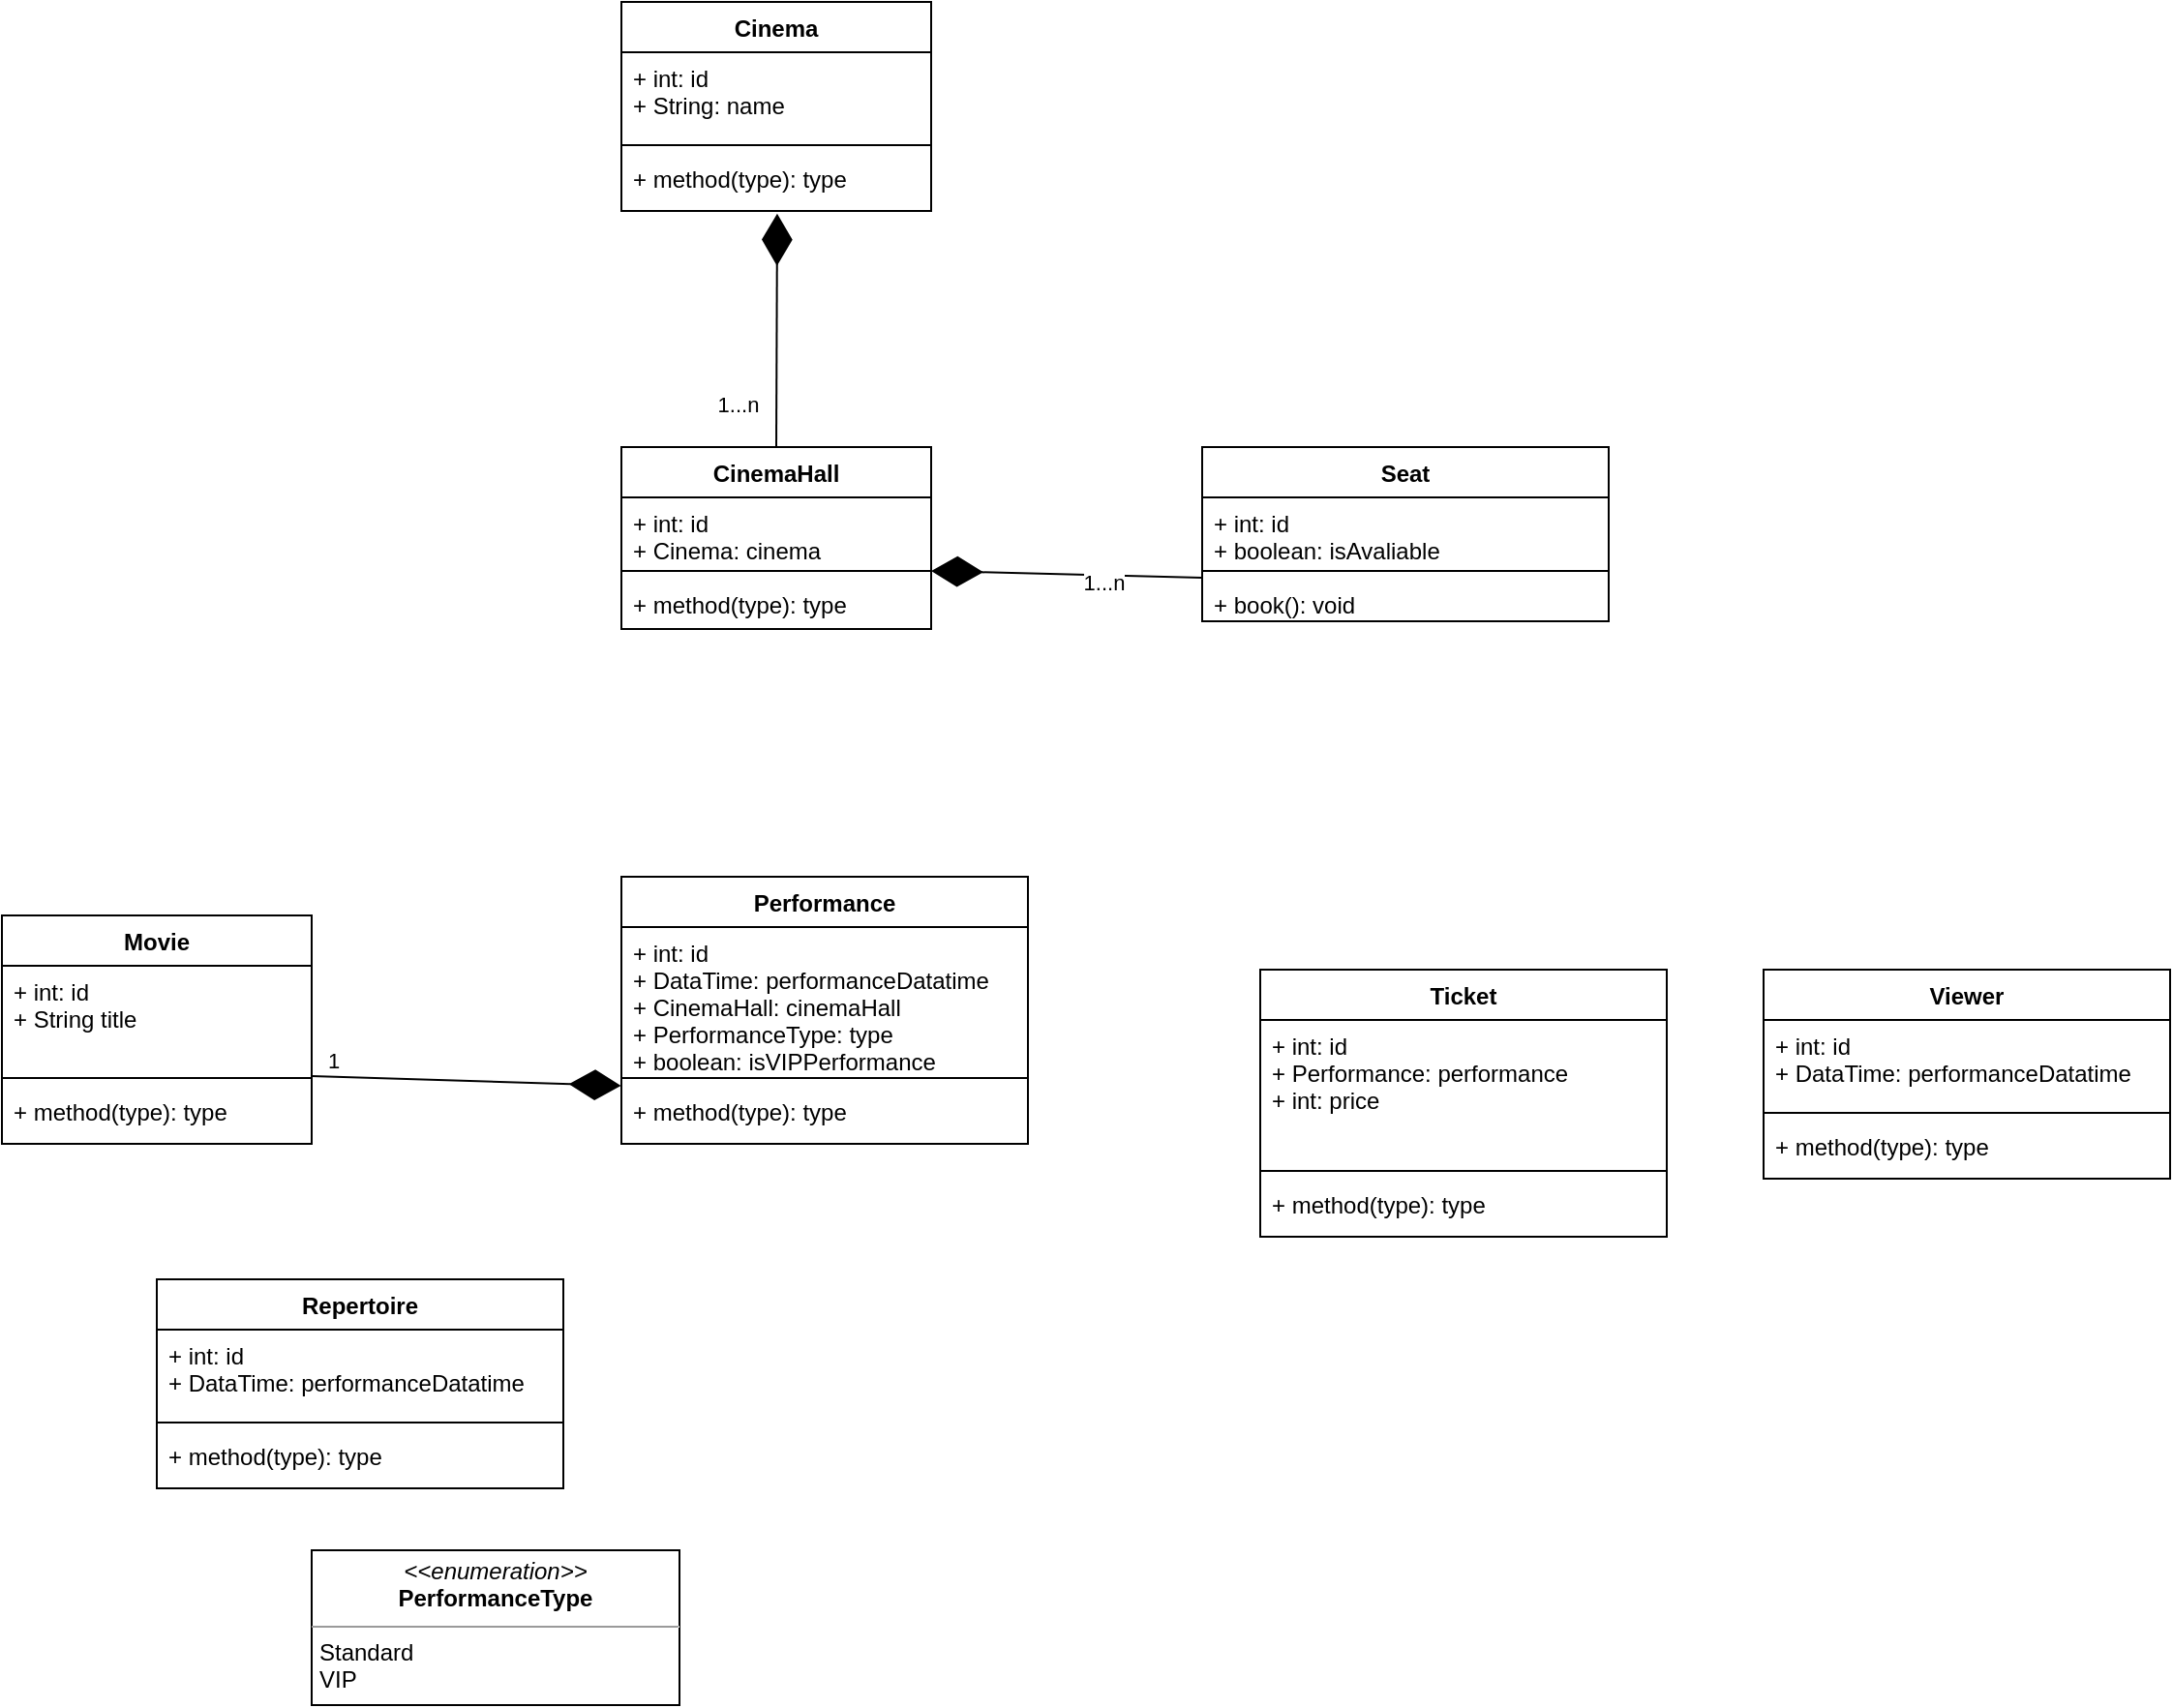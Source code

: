 <mxfile version="15.8.6" type="github">
  <diagram id="lEFh3jHCK-Ihd6-fgnPO" name="Page-1">
    <mxGraphModel dx="862" dy="1651" grid="1" gridSize="10" guides="1" tooltips="1" connect="1" arrows="1" fold="1" page="1" pageScale="1" pageWidth="827" pageHeight="1169" math="0" shadow="0">
      <root>
        <mxCell id="0" />
        <mxCell id="1" parent="0" />
        <mxCell id="EIXfM4py0M9A67wGY_pE-52" value="CinemaHall" style="swimlane;fontStyle=1;align=center;verticalAlign=top;childLayout=stackLayout;horizontal=1;startSize=26;horizontalStack=0;resizeParent=1;resizeParentMax=0;resizeLast=0;collapsible=1;marginBottom=0;" parent="1" vertex="1">
          <mxGeometry x="360" y="10" width="160" height="94" as="geometry" />
        </mxCell>
        <mxCell id="EIXfM4py0M9A67wGY_pE-53" value="+ int: id&#xa;+ Cinema: cinema" style="text;strokeColor=none;fillColor=none;align=left;verticalAlign=top;spacingLeft=4;spacingRight=4;overflow=hidden;rotatable=0;points=[[0,0.5],[1,0.5]];portConstraint=eastwest;" parent="EIXfM4py0M9A67wGY_pE-52" vertex="1">
          <mxGeometry y="26" width="160" height="34" as="geometry" />
        </mxCell>
        <mxCell id="EIXfM4py0M9A67wGY_pE-54" value="" style="line;strokeWidth=1;fillColor=none;align=left;verticalAlign=middle;spacingTop=-1;spacingLeft=3;spacingRight=3;rotatable=0;labelPosition=right;points=[];portConstraint=eastwest;" parent="EIXfM4py0M9A67wGY_pE-52" vertex="1">
          <mxGeometry y="60" width="160" height="8" as="geometry" />
        </mxCell>
        <mxCell id="EIXfM4py0M9A67wGY_pE-55" value="+ method(type): type" style="text;strokeColor=none;fillColor=none;align=left;verticalAlign=top;spacingLeft=4;spacingRight=4;overflow=hidden;rotatable=0;points=[[0,0.5],[1,0.5]];portConstraint=eastwest;" parent="EIXfM4py0M9A67wGY_pE-52" vertex="1">
          <mxGeometry y="68" width="160" height="26" as="geometry" />
        </mxCell>
        <mxCell id="EIXfM4py0M9A67wGY_pE-56" value="Cinema" style="swimlane;fontStyle=1;align=center;verticalAlign=top;childLayout=stackLayout;horizontal=1;startSize=26;horizontalStack=0;resizeParent=1;resizeParentMax=0;resizeLast=0;collapsible=1;marginBottom=0;" parent="1" vertex="1">
          <mxGeometry x="360" y="-220" width="160" height="108" as="geometry" />
        </mxCell>
        <mxCell id="EIXfM4py0M9A67wGY_pE-57" value="+ int: id&#xa;+ String: name" style="text;strokeColor=none;fillColor=none;align=left;verticalAlign=top;spacingLeft=4;spacingRight=4;overflow=hidden;rotatable=0;points=[[0,0.5],[1,0.5]];portConstraint=eastwest;" parent="EIXfM4py0M9A67wGY_pE-56" vertex="1">
          <mxGeometry y="26" width="160" height="44" as="geometry" />
        </mxCell>
        <mxCell id="EIXfM4py0M9A67wGY_pE-58" value="" style="line;strokeWidth=1;fillColor=none;align=left;verticalAlign=middle;spacingTop=-1;spacingLeft=3;spacingRight=3;rotatable=0;labelPosition=right;points=[];portConstraint=eastwest;" parent="EIXfM4py0M9A67wGY_pE-56" vertex="1">
          <mxGeometry y="70" width="160" height="8" as="geometry" />
        </mxCell>
        <mxCell id="EIXfM4py0M9A67wGY_pE-59" value="+ method(type): type" style="text;strokeColor=none;fillColor=none;align=left;verticalAlign=top;spacingLeft=4;spacingRight=4;overflow=hidden;rotatable=0;points=[[0,0.5],[1,0.5]];portConstraint=eastwest;" parent="EIXfM4py0M9A67wGY_pE-56" vertex="1">
          <mxGeometry y="78" width="160" height="30" as="geometry" />
        </mxCell>
        <mxCell id="EIXfM4py0M9A67wGY_pE-72" value="" style="endArrow=diamondThin;endFill=1;endSize=24;html=1;rounded=0;entryX=0.503;entryY=1.045;entryDx=0;entryDy=0;entryPerimeter=0;exitX=0.5;exitY=0;exitDx=0;exitDy=0;" parent="1" source="EIXfM4py0M9A67wGY_pE-52" target="EIXfM4py0M9A67wGY_pE-59" edge="1">
          <mxGeometry width="160" relative="1" as="geometry">
            <mxPoint x="230" y="132" as="sourcePoint" />
            <mxPoint x="490" y="160" as="targetPoint" />
          </mxGeometry>
        </mxCell>
        <mxCell id="EIXfM4py0M9A67wGY_pE-73" value="1...n" style="edgeLabel;html=1;align=center;verticalAlign=middle;resizable=0;points=[];" parent="EIXfM4py0M9A67wGY_pE-72" vertex="1" connectable="0">
          <mxGeometry x="-0.57" y="-1" relative="1" as="geometry">
            <mxPoint x="-21" y="4" as="offset" />
          </mxGeometry>
        </mxCell>
        <mxCell id="EIXfM4py0M9A67wGY_pE-75" value="Movie" style="swimlane;fontStyle=1;align=center;verticalAlign=top;childLayout=stackLayout;horizontal=1;startSize=26;horizontalStack=0;resizeParent=1;resizeParentMax=0;resizeLast=0;collapsible=1;marginBottom=0;" parent="1" vertex="1">
          <mxGeometry x="40" y="252" width="160" height="118" as="geometry" />
        </mxCell>
        <mxCell id="EIXfM4py0M9A67wGY_pE-76" value="+ int: id&#xa;+ String title" style="text;strokeColor=none;fillColor=none;align=left;verticalAlign=top;spacingLeft=4;spacingRight=4;overflow=hidden;rotatable=0;points=[[0,0.5],[1,0.5]];portConstraint=eastwest;" parent="EIXfM4py0M9A67wGY_pE-75" vertex="1">
          <mxGeometry y="26" width="160" height="54" as="geometry" />
        </mxCell>
        <mxCell id="EIXfM4py0M9A67wGY_pE-77" value="" style="line;strokeWidth=1;fillColor=none;align=left;verticalAlign=middle;spacingTop=-1;spacingLeft=3;spacingRight=3;rotatable=0;labelPosition=right;points=[];portConstraint=eastwest;" parent="EIXfM4py0M9A67wGY_pE-75" vertex="1">
          <mxGeometry y="80" width="160" height="8" as="geometry" />
        </mxCell>
        <mxCell id="EIXfM4py0M9A67wGY_pE-78" value="+ method(type): type" style="text;strokeColor=none;fillColor=none;align=left;verticalAlign=top;spacingLeft=4;spacingRight=4;overflow=hidden;rotatable=0;points=[[0,0.5],[1,0.5]];portConstraint=eastwest;" parent="EIXfM4py0M9A67wGY_pE-75" vertex="1">
          <mxGeometry y="88" width="160" height="30" as="geometry" />
        </mxCell>
        <mxCell id="EIXfM4py0M9A67wGY_pE-79" value="Performance" style="swimlane;fontStyle=1;align=center;verticalAlign=top;childLayout=stackLayout;horizontal=1;startSize=26;horizontalStack=0;resizeParent=1;resizeParentMax=0;resizeLast=0;collapsible=1;marginBottom=0;" parent="1" vertex="1">
          <mxGeometry x="360" y="232" width="210" height="138" as="geometry" />
        </mxCell>
        <mxCell id="EIXfM4py0M9A67wGY_pE-80" value="+ int: id&#xa;+ DataTime: performanceDatatime&#xa;+ CinemaHall: cinemaHall&#xa;+ PerformanceType: type&#xa;+ boolean: isVIPPerformance" style="text;strokeColor=none;fillColor=none;align=left;verticalAlign=top;spacingLeft=4;spacingRight=4;overflow=hidden;rotatable=0;points=[[0,0.5],[1,0.5]];portConstraint=eastwest;" parent="EIXfM4py0M9A67wGY_pE-79" vertex="1">
          <mxGeometry y="26" width="210" height="74" as="geometry" />
        </mxCell>
        <mxCell id="EIXfM4py0M9A67wGY_pE-81" value="" style="line;strokeWidth=1;fillColor=none;align=left;verticalAlign=middle;spacingTop=-1;spacingLeft=3;spacingRight=3;rotatable=0;labelPosition=right;points=[];portConstraint=eastwest;" parent="EIXfM4py0M9A67wGY_pE-79" vertex="1">
          <mxGeometry y="100" width="210" height="8" as="geometry" />
        </mxCell>
        <mxCell id="EIXfM4py0M9A67wGY_pE-82" value="+ method(type): type" style="text;strokeColor=none;fillColor=none;align=left;verticalAlign=top;spacingLeft=4;spacingRight=4;overflow=hidden;rotatable=0;points=[[0,0.5],[1,0.5]];portConstraint=eastwest;" parent="EIXfM4py0M9A67wGY_pE-79" vertex="1">
          <mxGeometry y="108" width="210" height="30" as="geometry" />
        </mxCell>
        <mxCell id="EIXfM4py0M9A67wGY_pE-83" value="" style="endArrow=diamondThin;endFill=1;endSize=24;html=1;rounded=0;entryX=-0.001;entryY=1.108;entryDx=0;entryDy=0;entryPerimeter=0;" parent="1" target="EIXfM4py0M9A67wGY_pE-80" edge="1">
          <mxGeometry width="160" relative="1" as="geometry">
            <mxPoint x="200" y="335" as="sourcePoint" />
            <mxPoint x="350" y="338.5" as="targetPoint" />
          </mxGeometry>
        </mxCell>
        <mxCell id="EIXfM4py0M9A67wGY_pE-84" value="1" style="edgeLabel;html=1;align=center;verticalAlign=middle;resizable=0;points=[];" parent="EIXfM4py0M9A67wGY_pE-83" vertex="1" connectable="0">
          <mxGeometry x="-0.57" y="-1" relative="1" as="geometry">
            <mxPoint x="-24" y="-10" as="offset" />
          </mxGeometry>
        </mxCell>
        <mxCell id="g2iIuDvxWhIR8F49OHt_-1" value="Viewer" style="swimlane;fontStyle=1;align=center;verticalAlign=top;childLayout=stackLayout;horizontal=1;startSize=26;horizontalStack=0;resizeParent=1;resizeParentMax=0;resizeLast=0;collapsible=1;marginBottom=0;" vertex="1" parent="1">
          <mxGeometry x="950" y="280" width="210" height="108" as="geometry" />
        </mxCell>
        <mxCell id="g2iIuDvxWhIR8F49OHt_-2" value="+ int: id&#xa;+ DataTime: performanceDatatime" style="text;strokeColor=none;fillColor=none;align=left;verticalAlign=top;spacingLeft=4;spacingRight=4;overflow=hidden;rotatable=0;points=[[0,0.5],[1,0.5]];portConstraint=eastwest;" vertex="1" parent="g2iIuDvxWhIR8F49OHt_-1">
          <mxGeometry y="26" width="210" height="44" as="geometry" />
        </mxCell>
        <mxCell id="g2iIuDvxWhIR8F49OHt_-3" value="" style="line;strokeWidth=1;fillColor=none;align=left;verticalAlign=middle;spacingTop=-1;spacingLeft=3;spacingRight=3;rotatable=0;labelPosition=right;points=[];portConstraint=eastwest;" vertex="1" parent="g2iIuDvxWhIR8F49OHt_-1">
          <mxGeometry y="70" width="210" height="8" as="geometry" />
        </mxCell>
        <mxCell id="g2iIuDvxWhIR8F49OHt_-4" value="+ method(type): type" style="text;strokeColor=none;fillColor=none;align=left;verticalAlign=top;spacingLeft=4;spacingRight=4;overflow=hidden;rotatable=0;points=[[0,0.5],[1,0.5]];portConstraint=eastwest;" vertex="1" parent="g2iIuDvxWhIR8F49OHt_-1">
          <mxGeometry y="78" width="210" height="30" as="geometry" />
        </mxCell>
        <mxCell id="g2iIuDvxWhIR8F49OHt_-6" value="Ticket" style="swimlane;fontStyle=1;align=center;verticalAlign=top;childLayout=stackLayout;horizontal=1;startSize=26;horizontalStack=0;resizeParent=1;resizeParentMax=0;resizeLast=0;collapsible=1;marginBottom=0;" vertex="1" parent="1">
          <mxGeometry x="690" y="280" width="210" height="138" as="geometry" />
        </mxCell>
        <mxCell id="g2iIuDvxWhIR8F49OHt_-7" value="+ int: id&#xa;+ Performance: performance&#xa;+ int: price" style="text;strokeColor=none;fillColor=none;align=left;verticalAlign=top;spacingLeft=4;spacingRight=4;overflow=hidden;rotatable=0;points=[[0,0.5],[1,0.5]];portConstraint=eastwest;" vertex="1" parent="g2iIuDvxWhIR8F49OHt_-6">
          <mxGeometry y="26" width="210" height="74" as="geometry" />
        </mxCell>
        <mxCell id="g2iIuDvxWhIR8F49OHt_-8" value="" style="line;strokeWidth=1;fillColor=none;align=left;verticalAlign=middle;spacingTop=-1;spacingLeft=3;spacingRight=3;rotatable=0;labelPosition=right;points=[];portConstraint=eastwest;" vertex="1" parent="g2iIuDvxWhIR8F49OHt_-6">
          <mxGeometry y="100" width="210" height="8" as="geometry" />
        </mxCell>
        <mxCell id="g2iIuDvxWhIR8F49OHt_-9" value="+ method(type): type" style="text;strokeColor=none;fillColor=none;align=left;verticalAlign=top;spacingLeft=4;spacingRight=4;overflow=hidden;rotatable=0;points=[[0,0.5],[1,0.5]];portConstraint=eastwest;" vertex="1" parent="g2iIuDvxWhIR8F49OHt_-6">
          <mxGeometry y="108" width="210" height="30" as="geometry" />
        </mxCell>
        <mxCell id="g2iIuDvxWhIR8F49OHt_-10" value="Seat" style="swimlane;fontStyle=1;align=center;verticalAlign=top;childLayout=stackLayout;horizontal=1;startSize=26;horizontalStack=0;resizeParent=1;resizeParentMax=0;resizeLast=0;collapsible=1;marginBottom=0;" vertex="1" parent="1">
          <mxGeometry x="660" y="10" width="210" height="90" as="geometry" />
        </mxCell>
        <mxCell id="g2iIuDvxWhIR8F49OHt_-11" value="+ int: id&#xa;+ boolean: isAvaliable&#xa;" style="text;strokeColor=none;fillColor=none;align=left;verticalAlign=top;spacingLeft=4;spacingRight=4;overflow=hidden;rotatable=0;points=[[0,0.5],[1,0.5]];portConstraint=eastwest;" vertex="1" parent="g2iIuDvxWhIR8F49OHt_-10">
          <mxGeometry y="26" width="210" height="34" as="geometry" />
        </mxCell>
        <mxCell id="g2iIuDvxWhIR8F49OHt_-12" value="" style="line;strokeWidth=1;fillColor=none;align=left;verticalAlign=middle;spacingTop=-1;spacingLeft=3;spacingRight=3;rotatable=0;labelPosition=right;points=[];portConstraint=eastwest;" vertex="1" parent="g2iIuDvxWhIR8F49OHt_-10">
          <mxGeometry y="60" width="210" height="8" as="geometry" />
        </mxCell>
        <mxCell id="g2iIuDvxWhIR8F49OHt_-13" value="+ book(): void" style="text;strokeColor=none;fillColor=none;align=left;verticalAlign=top;spacingLeft=4;spacingRight=4;overflow=hidden;rotatable=0;points=[[0,0.5],[1,0.5]];portConstraint=eastwest;" vertex="1" parent="g2iIuDvxWhIR8F49OHt_-10">
          <mxGeometry y="68" width="210" height="22" as="geometry" />
        </mxCell>
        <mxCell id="g2iIuDvxWhIR8F49OHt_-14" value="Repertoire" style="swimlane;fontStyle=1;align=center;verticalAlign=top;childLayout=stackLayout;horizontal=1;startSize=26;horizontalStack=0;resizeParent=1;resizeParentMax=0;resizeLast=0;collapsible=1;marginBottom=0;" vertex="1" parent="1">
          <mxGeometry x="120" y="440" width="210" height="108" as="geometry" />
        </mxCell>
        <mxCell id="g2iIuDvxWhIR8F49OHt_-15" value="+ int: id&#xa;+ DataTime: performanceDatatime" style="text;strokeColor=none;fillColor=none;align=left;verticalAlign=top;spacingLeft=4;spacingRight=4;overflow=hidden;rotatable=0;points=[[0,0.5],[1,0.5]];portConstraint=eastwest;" vertex="1" parent="g2iIuDvxWhIR8F49OHt_-14">
          <mxGeometry y="26" width="210" height="44" as="geometry" />
        </mxCell>
        <mxCell id="g2iIuDvxWhIR8F49OHt_-16" value="" style="line;strokeWidth=1;fillColor=none;align=left;verticalAlign=middle;spacingTop=-1;spacingLeft=3;spacingRight=3;rotatable=0;labelPosition=right;points=[];portConstraint=eastwest;" vertex="1" parent="g2iIuDvxWhIR8F49OHt_-14">
          <mxGeometry y="70" width="210" height="8" as="geometry" />
        </mxCell>
        <mxCell id="g2iIuDvxWhIR8F49OHt_-17" value="+ method(type): type" style="text;strokeColor=none;fillColor=none;align=left;verticalAlign=top;spacingLeft=4;spacingRight=4;overflow=hidden;rotatable=0;points=[[0,0.5],[1,0.5]];portConstraint=eastwest;" vertex="1" parent="g2iIuDvxWhIR8F49OHt_-14">
          <mxGeometry y="78" width="210" height="30" as="geometry" />
        </mxCell>
        <mxCell id="g2iIuDvxWhIR8F49OHt_-22" value="&lt;p style=&quot;margin: 0px ; margin-top: 4px ; text-align: center&quot;&gt;&lt;i&gt;&amp;lt;&amp;lt;enumeration&amp;gt;&amp;gt;&lt;/i&gt;&lt;br&gt;&lt;span style=&quot;font-weight: 700&quot;&gt;PerformanceType&lt;/span&gt;&lt;br&gt;&lt;/p&gt;&lt;hr size=&quot;1&quot;&gt;&lt;p style=&quot;margin: 0px ; margin-left: 4px&quot;&gt;Standard&lt;/p&gt;&lt;p style=&quot;margin: 0px ; margin-left: 4px&quot;&gt;VIP&lt;/p&gt;&lt;hr size=&quot;1&quot;&gt;&lt;p style=&quot;margin: 0px ; margin-left: 4px&quot;&gt;&lt;br&gt;&lt;/p&gt;" style="verticalAlign=top;align=left;overflow=fill;fontSize=12;fontFamily=Helvetica;html=1;" vertex="1" parent="1">
          <mxGeometry x="200" y="580" width="190" height="80" as="geometry" />
        </mxCell>
        <mxCell id="g2iIuDvxWhIR8F49OHt_-28" value="" style="endArrow=diamondThin;endFill=1;endSize=24;html=1;rounded=0;exitX=0;exitY=0.75;exitDx=0;exitDy=0;" edge="1" parent="1" source="g2iIuDvxWhIR8F49OHt_-10">
          <mxGeometry width="160" relative="1" as="geometry">
            <mxPoint x="660" y="80" as="sourcePoint" />
            <mxPoint x="520" y="74" as="targetPoint" />
          </mxGeometry>
        </mxCell>
        <mxCell id="g2iIuDvxWhIR8F49OHt_-29" value="1...n" style="edgeLabel;html=1;align=center;verticalAlign=middle;resizable=0;points=[];" vertex="1" connectable="0" parent="g2iIuDvxWhIR8F49OHt_-28">
          <mxGeometry x="-0.57" y="-1" relative="1" as="geometry">
            <mxPoint x="-21" y="4" as="offset" />
          </mxGeometry>
        </mxCell>
      </root>
    </mxGraphModel>
  </diagram>
</mxfile>
